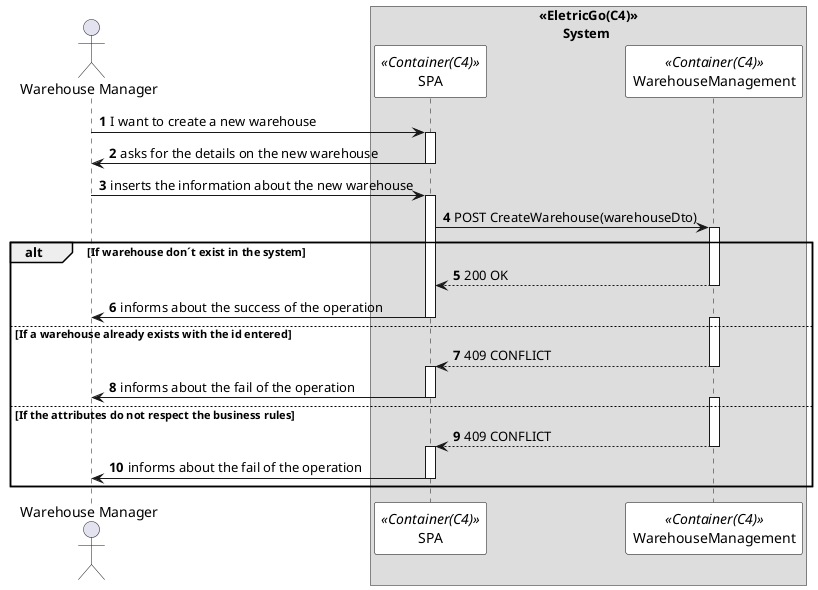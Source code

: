 @startuml 
autonumber

skinparam sequence {
ParticipantBorderColor black
ParticipantBackgroundColor white
}

actor "Warehouse Manager" as admin


box "<<EletricGo(C4)>>\n       System"
participant SPA as system <<Container(C4)>>
participant WarehouseManagement as  WM <<Container(C4)>>
end box

admin -> system: I want to create a new warehouse
activate system

system -> admin: asks for the details on the new warehouse
deactivate system

admin -> system: inserts the information about the new warehouse

activate system
system -> WM: POST CreateWarehouse(warehouseDto)
activate WM

alt If warehouse don´t exist in the system  
WM --> system: 200 OK
deactivate WM

system -> admin: informs about the success of the operation
deactivate system

else If a warehouse already exists with the id entered

activate WM
WM --> system: 409 CONFLICT
deactivate WM

activate system
system -> admin: informs about the fail of the operation
deactivate system 

else If the attributes do not respect the business rules

activate WM
WM --> system: 409 CONFLICT
deactivate WM

activate system
system -> admin: informs about the fail of the operation
deactivate system 
end 
deactivate system
deactivate admin

@enduml